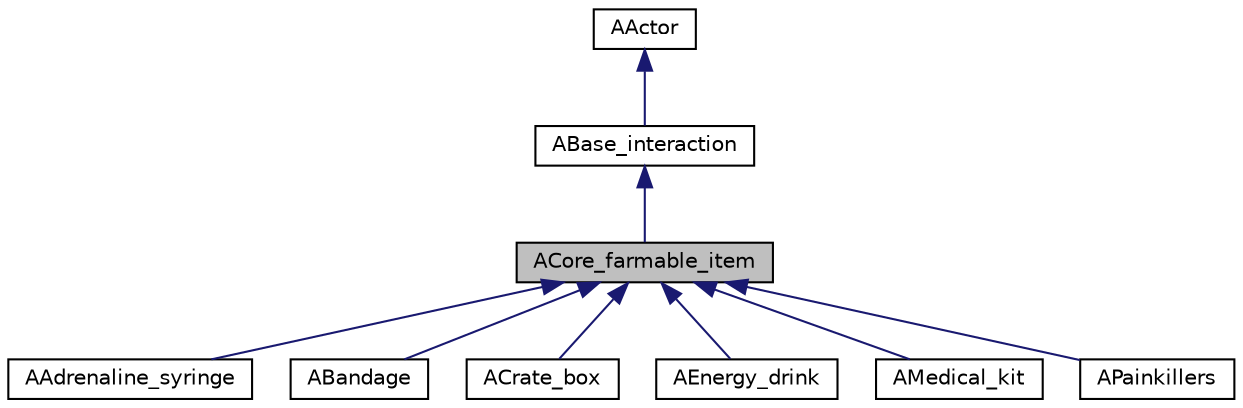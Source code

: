 digraph "ACore_farmable_item"
{
 // LATEX_PDF_SIZE
  edge [fontname="Helvetica",fontsize="10",labelfontname="Helvetica",labelfontsize="10"];
  node [fontname="Helvetica",fontsize="10",shape=record];
  Node1 [label="ACore_farmable_item",height=0.2,width=0.4,color="black", fillcolor="grey75", style="filled", fontcolor="black",tooltip=" "];
  Node2 -> Node1 [dir="back",color="midnightblue",fontsize="10",style="solid",fontname="Helvetica"];
  Node2 [label="ABase_interaction",height=0.2,width=0.4,color="black", fillcolor="white", style="filled",URL="$class_a_base__interaction.html",tooltip=" "];
  Node3 -> Node2 [dir="back",color="midnightblue",fontsize="10",style="solid",fontname="Helvetica"];
  Node3 [label="AActor",height=0.2,width=0.4,color="black", fillcolor="white", style="filled",tooltip=" "];
  Node1 -> Node4 [dir="back",color="midnightblue",fontsize="10",style="solid",fontname="Helvetica"];
  Node4 [label="AAdrenaline_syringe",height=0.2,width=0.4,color="black", fillcolor="white", style="filled",URL="$class_a_adrenaline__syringe.html",tooltip=" "];
  Node1 -> Node5 [dir="back",color="midnightblue",fontsize="10",style="solid",fontname="Helvetica"];
  Node5 [label="ABandage",height=0.2,width=0.4,color="black", fillcolor="white", style="filled",URL="$class_a_bandage.html",tooltip=" "];
  Node1 -> Node6 [dir="back",color="midnightblue",fontsize="10",style="solid",fontname="Helvetica"];
  Node6 [label="ACrate_box",height=0.2,width=0.4,color="black", fillcolor="white", style="filled",URL="$class_a_crate__box.html",tooltip=" "];
  Node1 -> Node7 [dir="back",color="midnightblue",fontsize="10",style="solid",fontname="Helvetica"];
  Node7 [label="AEnergy_drink",height=0.2,width=0.4,color="black", fillcolor="white", style="filled",URL="$class_a_energy__drink.html",tooltip=" "];
  Node1 -> Node8 [dir="back",color="midnightblue",fontsize="10",style="solid",fontname="Helvetica"];
  Node8 [label="AMedical_kit",height=0.2,width=0.4,color="black", fillcolor="white", style="filled",URL="$class_a_medical__kit.html",tooltip=" "];
  Node1 -> Node9 [dir="back",color="midnightblue",fontsize="10",style="solid",fontname="Helvetica"];
  Node9 [label="APainkillers",height=0.2,width=0.4,color="black", fillcolor="white", style="filled",URL="$class_a_painkillers.html",tooltip=" "];
}
